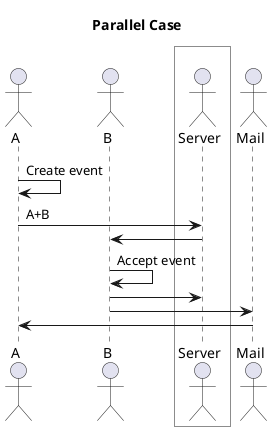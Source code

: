 @startuml

title Parallel Case
actor A
actor B
box " " #White
	actor Server
end box
actor Mail

A -> A : Create event
A -> Server : A+B
Server -> B
B -> B : Accept event
B -> Server
B -> Mail
Mail -> A

@enduml